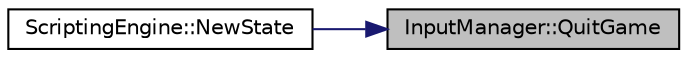 digraph "InputManager::QuitGame"
{
 // LATEX_PDF_SIZE
  edge [fontname="Helvetica",fontsize="10",labelfontname="Helvetica",labelfontsize="10"];
  node [fontname="Helvetica",fontsize="10",shape=record];
  rankdir="RL";
  Node64 [label="InputManager::QuitGame",height=0.2,width=0.4,color="black", fillcolor="grey75", style="filled", fontcolor="black",tooltip="quits the game"];
  Node64 -> Node65 [dir="back",color="midnightblue",fontsize="10",style="solid",fontname="Helvetica"];
  Node65 [label="ScriptingEngine::NewState",height=0.2,width=0.4,color="black", fillcolor="white", style="filled",URL="$class_scripting_engine.html#a125a0c206da8e74b8f6664c4e523606a",tooltip="Sets up the engine with initial processes and variables and exposes engine functionality to lua."];
}

